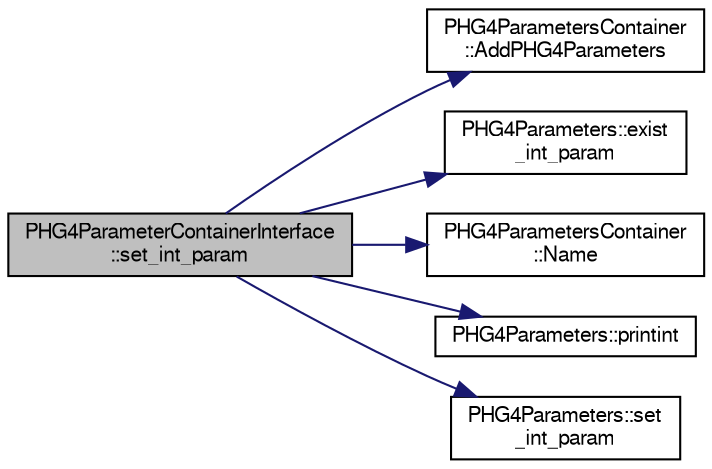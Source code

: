 digraph "PHG4ParameterContainerInterface::set_int_param"
{
  bgcolor="transparent";
  edge [fontname="FreeSans",fontsize="10",labelfontname="FreeSans",labelfontsize="10"];
  node [fontname="FreeSans",fontsize="10",shape=record];
  rankdir="LR";
  Node1 [label="PHG4ParameterContainerInterface\l::set_int_param",height=0.2,width=0.4,color="black", fillcolor="grey75", style="filled" fontcolor="black"];
  Node1 -> Node2 [color="midnightblue",fontsize="10",style="solid",fontname="FreeSans"];
  Node2 [label="PHG4ParametersContainer\l::AddPHG4Parameters",height=0.2,width=0.4,color="black",URL="$d5/d5f/classPHG4ParametersContainer.html#a4a75fbc12b4219993210c82c1fb4f165"];
  Node1 -> Node3 [color="midnightblue",fontsize="10",style="solid",fontname="FreeSans"];
  Node3 [label="PHG4Parameters::exist\l_int_param",height=0.2,width=0.4,color="black",URL="$da/d29/classPHG4Parameters.html#a629de1aabbd01c6e0411b081f17da55c"];
  Node1 -> Node4 [color="midnightblue",fontsize="10",style="solid",fontname="FreeSans"];
  Node4 [label="PHG4ParametersContainer\l::Name",height=0.2,width=0.4,color="black",URL="$d5/d5f/classPHG4ParametersContainer.html#a8d85fde2c957047fc5eccf45df464efb"];
  Node1 -> Node5 [color="midnightblue",fontsize="10",style="solid",fontname="FreeSans"];
  Node5 [label="PHG4Parameters::printint",height=0.2,width=0.4,color="black",URL="$da/d29/classPHG4Parameters.html#aa952b11a19e16d3d25f7e024e729aa69"];
  Node1 -> Node6 [color="midnightblue",fontsize="10",style="solid",fontname="FreeSans"];
  Node6 [label="PHG4Parameters::set\l_int_param",height=0.2,width=0.4,color="black",URL="$da/d29/classPHG4Parameters.html#a6d831f6d8c5f18dcbbf66236e973dd1f"];
}
